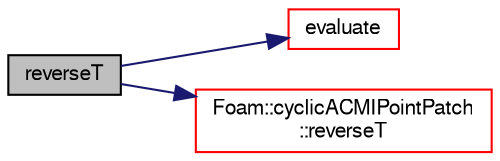 digraph "reverseT"
{
  bgcolor="transparent";
  edge [fontname="FreeSans",fontsize="10",labelfontname="FreeSans",labelfontsize="10"];
  node [fontname="FreeSans",fontsize="10",shape=record];
  rankdir="LR";
  Node189 [label="reverseT",height=0.2,width=0.4,color="black", fillcolor="grey75", style="filled", fontcolor="black"];
  Node189 -> Node190 [color="midnightblue",fontsize="10",style="solid",fontname="FreeSans"];
  Node190 [label="evaluate",height=0.2,width=0.4,color="red",URL="$a24922.html#ae591186d8bf9e7c4db700390ac9dfff7",tooltip="Evaluate the patch field. "];
  Node189 -> Node256 [color="midnightblue",fontsize="10",style="solid",fontname="FreeSans"];
  Node256 [label="Foam::cyclicACMIPointPatch\l::reverseT",height=0.2,width=0.4,color="red",URL="$a24918.html#a145548d15ede47292d35fc5dcc50aa3d",tooltip="Return neighbour-cell transformation tensor. "];
}
